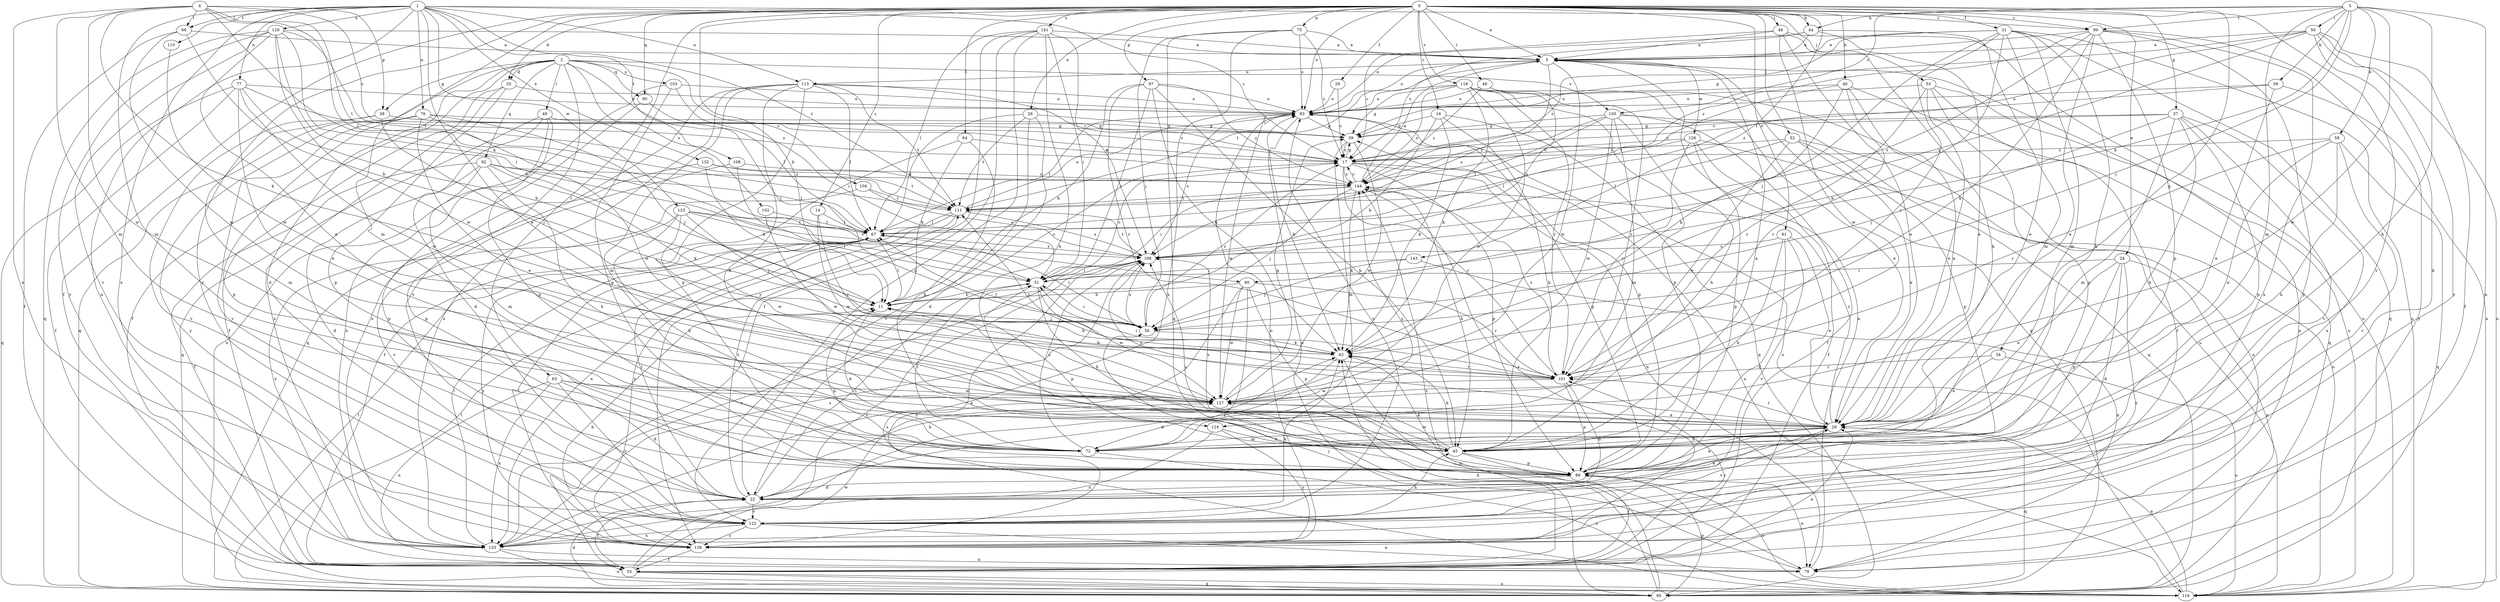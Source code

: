 strict digraph  {
0;
1;
2;
3;
4;
5;
11;
14;
16;
17;
20;
22;
24;
26;
28;
29;
31;
33;
34;
37;
38;
39;
40;
44;
45;
46;
48;
49;
50;
51;
52;
53;
56;
58;
59;
60;
62;
63;
64;
66;
67;
72;
75;
76;
77;
78;
81;
83;
87;
89;
90;
92;
95;
99;
101;
102;
103;
104;
105;
106;
108;
110;
111;
115;
116;
118;
122;
123;
124;
126;
127;
129;
132;
133;
139;
141;
143;
144;
0 -> 5  [label=a];
0 -> 11  [label=b];
0 -> 14  [label=c];
0 -> 16  [label=c];
0 -> 20  [label=d];
0 -> 24  [label=e];
0 -> 26  [label=e];
0 -> 29  [label=f];
0 -> 31  [label=f];
0 -> 33  [label=f];
0 -> 34  [label=g];
0 -> 37  [label=g];
0 -> 40  [label=h];
0 -> 44  [label=h];
0 -> 46  [label=i];
0 -> 48  [label=i];
0 -> 52  [label=j];
0 -> 53  [label=j];
0 -> 63  [label=l];
0 -> 64  [label=l];
0 -> 72  [label=m];
0 -> 75  [label=n];
0 -> 81  [label=o];
0 -> 83  [label=o];
0 -> 87  [label=p];
0 -> 90  [label=q];
0 -> 99  [label=r];
0 -> 118  [label=v];
0 -> 122  [label=v];
0 -> 139  [label=y];
0 -> 141  [label=z];
0 -> 143  [label=z];
1 -> 17  [label=c];
1 -> 28  [label=e];
1 -> 66  [label=l];
1 -> 72  [label=m];
1 -> 76  [label=n];
1 -> 77  [label=n];
1 -> 78  [label=n];
1 -> 99  [label=r];
1 -> 108  [label=t];
1 -> 110  [label=t];
1 -> 111  [label=t];
1 -> 115  [label=u];
1 -> 123  [label=w];
1 -> 129  [label=x];
1 -> 132  [label=x];
1 -> 133  [label=x];
2 -> 20  [label=d];
2 -> 22  [label=d];
2 -> 33  [label=f];
2 -> 38  [label=g];
2 -> 49  [label=i];
2 -> 56  [label=j];
2 -> 90  [label=q];
2 -> 92  [label=q];
2 -> 95  [label=q];
2 -> 102  [label=s];
2 -> 103  [label=s];
2 -> 104  [label=s];
2 -> 105  [label=s];
2 -> 122  [label=v];
3 -> 44  [label=h];
3 -> 45  [label=h];
3 -> 50  [label=i];
3 -> 56  [label=j];
3 -> 58  [label=k];
3 -> 59  [label=k];
3 -> 60  [label=k];
3 -> 72  [label=m];
3 -> 78  [label=n];
3 -> 99  [label=r];
3 -> 105  [label=s];
3 -> 124  [label=w];
4 -> 17  [label=c];
4 -> 38  [label=g];
4 -> 60  [label=k];
4 -> 62  [label=k];
4 -> 66  [label=l];
4 -> 67  [label=l];
4 -> 72  [label=m];
4 -> 111  [label=t];
4 -> 124  [label=w];
4 -> 133  [label=x];
5 -> 83  [label=o];
5 -> 95  [label=q];
5 -> 106  [label=s];
5 -> 111  [label=t];
5 -> 115  [label=u];
5 -> 116  [label=u];
5 -> 126  [label=w];
5 -> 127  [label=w];
11 -> 17  [label=c];
11 -> 56  [label=j];
11 -> 67  [label=l];
14 -> 67  [label=l];
14 -> 101  [label=r];
14 -> 127  [label=w];
16 -> 11  [label=b];
16 -> 39  [label=g];
16 -> 45  [label=h];
16 -> 62  [label=k];
16 -> 95  [label=q];
17 -> 39  [label=g];
17 -> 78  [label=n];
17 -> 89  [label=p];
17 -> 101  [label=r];
17 -> 116  [label=u];
17 -> 144  [label=z];
20 -> 33  [label=f];
20 -> 83  [label=o];
20 -> 89  [label=p];
20 -> 133  [label=x];
22 -> 28  [label=e];
22 -> 33  [label=f];
22 -> 51  [label=i];
22 -> 62  [label=k];
22 -> 67  [label=l];
22 -> 111  [label=t];
22 -> 122  [label=v];
24 -> 22  [label=d];
24 -> 28  [label=e];
24 -> 51  [label=i];
24 -> 78  [label=n];
24 -> 89  [label=p];
24 -> 139  [label=y];
26 -> 22  [label=d];
26 -> 39  [label=g];
26 -> 67  [label=l];
26 -> 111  [label=t];
26 -> 122  [label=v];
28 -> 45  [label=h];
28 -> 72  [label=m];
28 -> 95  [label=q];
28 -> 101  [label=r];
28 -> 106  [label=s];
28 -> 122  [label=v];
28 -> 144  [label=z];
29 -> 17  [label=c];
29 -> 83  [label=o];
31 -> 5  [label=a];
31 -> 28  [label=e];
31 -> 45  [label=h];
31 -> 56  [label=j];
31 -> 62  [label=k];
31 -> 72  [label=m];
31 -> 95  [label=q];
31 -> 101  [label=r];
31 -> 116  [label=u];
31 -> 144  [label=z];
33 -> 28  [label=e];
33 -> 83  [label=o];
33 -> 95  [label=q];
33 -> 101  [label=r];
33 -> 106  [label=s];
33 -> 116  [label=u];
33 -> 127  [label=w];
34 -> 28  [label=e];
34 -> 101  [label=r];
34 -> 116  [label=u];
37 -> 17  [label=c];
37 -> 39  [label=g];
37 -> 45  [label=h];
37 -> 56  [label=j];
37 -> 72  [label=m];
37 -> 89  [label=p];
37 -> 122  [label=v];
37 -> 133  [label=x];
38 -> 17  [label=c];
38 -> 39  [label=g];
38 -> 56  [label=j];
38 -> 72  [label=m];
38 -> 122  [label=v];
39 -> 17  [label=c];
39 -> 72  [label=m];
39 -> 127  [label=w];
40 -> 28  [label=e];
40 -> 62  [label=k];
40 -> 83  [label=o];
40 -> 95  [label=q];
40 -> 101  [label=r];
40 -> 111  [label=t];
44 -> 5  [label=a];
44 -> 17  [label=c];
44 -> 28  [label=e];
44 -> 72  [label=m];
44 -> 83  [label=o];
45 -> 5  [label=a];
45 -> 33  [label=f];
45 -> 62  [label=k];
45 -> 89  [label=p];
45 -> 106  [label=s];
45 -> 127  [label=w];
46 -> 83  [label=o];
46 -> 101  [label=r];
46 -> 106  [label=s];
46 -> 144  [label=z];
48 -> 5  [label=a];
48 -> 17  [label=c];
48 -> 28  [label=e];
48 -> 45  [label=h];
48 -> 116  [label=u];
48 -> 127  [label=w];
49 -> 22  [label=d];
49 -> 39  [label=g];
49 -> 89  [label=p];
49 -> 95  [label=q];
49 -> 133  [label=x];
50 -> 5  [label=a];
50 -> 22  [label=d];
50 -> 33  [label=f];
50 -> 39  [label=g];
50 -> 106  [label=s];
50 -> 111  [label=t];
50 -> 116  [label=u];
50 -> 139  [label=y];
51 -> 11  [label=b];
51 -> 17  [label=c];
51 -> 45  [label=h];
51 -> 89  [label=p];
51 -> 127  [label=w];
52 -> 17  [label=c];
52 -> 28  [label=e];
52 -> 67  [label=l];
52 -> 78  [label=n];
52 -> 89  [label=p];
52 -> 127  [label=w];
53 -> 28  [label=e];
53 -> 33  [label=f];
53 -> 78  [label=n];
53 -> 83  [label=o];
53 -> 89  [label=p];
53 -> 101  [label=r];
56 -> 17  [label=c];
56 -> 51  [label=i];
56 -> 62  [label=k];
56 -> 67  [label=l];
56 -> 106  [label=s];
58 -> 17  [label=c];
58 -> 28  [label=e];
58 -> 45  [label=h];
58 -> 95  [label=q];
58 -> 101  [label=r];
58 -> 122  [label=v];
59 -> 17  [label=c];
59 -> 28  [label=e];
59 -> 83  [label=o];
59 -> 139  [label=y];
60 -> 11  [label=b];
60 -> 89  [label=p];
60 -> 101  [label=r];
60 -> 127  [label=w];
60 -> 133  [label=x];
60 -> 139  [label=y];
62 -> 11  [label=b];
62 -> 22  [label=d];
62 -> 67  [label=l];
62 -> 78  [label=n];
62 -> 101  [label=r];
63 -> 22  [label=d];
63 -> 28  [label=e];
63 -> 78  [label=n];
63 -> 122  [label=v];
63 -> 127  [label=w];
63 -> 133  [label=x];
64 -> 11  [label=b];
64 -> 17  [label=c];
64 -> 33  [label=f];
64 -> 45  [label=h];
66 -> 5  [label=a];
66 -> 11  [label=b];
66 -> 33  [label=f];
66 -> 127  [label=w];
67 -> 106  [label=s];
67 -> 139  [label=y];
72 -> 11  [label=b];
72 -> 51  [label=i];
72 -> 106  [label=s];
72 -> 116  [label=u];
72 -> 144  [label=z];
75 -> 5  [label=a];
75 -> 17  [label=c];
75 -> 56  [label=j];
75 -> 83  [label=o];
75 -> 95  [label=q];
75 -> 133  [label=x];
76 -> 28  [label=e];
76 -> 39  [label=g];
76 -> 56  [label=j];
76 -> 89  [label=p];
76 -> 122  [label=v];
76 -> 127  [label=w];
76 -> 139  [label=y];
77 -> 11  [label=b];
77 -> 28  [label=e];
77 -> 33  [label=f];
77 -> 83  [label=o];
77 -> 95  [label=q];
77 -> 127  [label=w];
77 -> 144  [label=z];
78 -> 5  [label=a];
78 -> 56  [label=j];
81 -> 22  [label=d];
81 -> 28  [label=e];
81 -> 45  [label=h];
81 -> 106  [label=s];
81 -> 122  [label=v];
83 -> 39  [label=g];
83 -> 62  [label=k];
83 -> 67  [label=l];
83 -> 89  [label=p];
83 -> 106  [label=s];
83 -> 127  [label=w];
87 -> 11  [label=b];
87 -> 45  [label=h];
87 -> 51  [label=i];
87 -> 62  [label=k];
87 -> 83  [label=o];
87 -> 101  [label=r];
87 -> 144  [label=z];
89 -> 11  [label=b];
89 -> 22  [label=d];
89 -> 28  [label=e];
89 -> 39  [label=g];
89 -> 62  [label=k];
89 -> 78  [label=n];
89 -> 106  [label=s];
89 -> 116  [label=u];
90 -> 67  [label=l];
90 -> 133  [label=x];
92 -> 22  [label=d];
92 -> 33  [label=f];
92 -> 45  [label=h];
92 -> 62  [label=k];
92 -> 67  [label=l];
92 -> 72  [label=m];
92 -> 144  [label=z];
95 -> 22  [label=d];
95 -> 62  [label=k];
95 -> 67  [label=l];
95 -> 89  [label=p];
95 -> 144  [label=z];
99 -> 5  [label=a];
99 -> 28  [label=e];
99 -> 62  [label=k];
99 -> 89  [label=p];
99 -> 106  [label=s];
99 -> 116  [label=u];
99 -> 133  [label=x];
99 -> 139  [label=y];
99 -> 144  [label=z];
101 -> 11  [label=b];
101 -> 22  [label=d];
101 -> 51  [label=i];
101 -> 89  [label=p];
101 -> 111  [label=t];
101 -> 127  [label=w];
101 -> 144  [label=z];
102 -> 67  [label=l];
102 -> 127  [label=w];
103 -> 51  [label=i];
103 -> 83  [label=o];
103 -> 89  [label=p];
103 -> 116  [label=u];
104 -> 106  [label=s];
104 -> 111  [label=t];
104 -> 122  [label=v];
105 -> 33  [label=f];
105 -> 39  [label=g];
105 -> 45  [label=h];
105 -> 67  [label=l];
105 -> 72  [label=m];
105 -> 95  [label=q];
105 -> 127  [label=w];
105 -> 144  [label=z];
106 -> 51  [label=i];
106 -> 111  [label=t];
106 -> 133  [label=x];
108 -> 51  [label=i];
108 -> 89  [label=p];
108 -> 144  [label=z];
110 -> 127  [label=w];
111 -> 67  [label=l];
111 -> 83  [label=o];
111 -> 106  [label=s];
111 -> 133  [label=x];
111 -> 139  [label=y];
115 -> 17  [label=c];
115 -> 45  [label=h];
115 -> 67  [label=l];
115 -> 72  [label=m];
115 -> 83  [label=o];
115 -> 89  [label=p];
115 -> 95  [label=q];
115 -> 111  [label=t];
115 -> 133  [label=x];
116 -> 28  [label=e];
116 -> 67  [label=l];
116 -> 83  [label=o];
116 -> 106  [label=s];
118 -> 28  [label=e];
118 -> 39  [label=g];
118 -> 62  [label=k];
118 -> 83  [label=o];
118 -> 89  [label=p];
118 -> 101  [label=r];
118 -> 116  [label=u];
118 -> 127  [label=w];
118 -> 144  [label=z];
122 -> 45  [label=h];
122 -> 62  [label=k];
122 -> 78  [label=n];
122 -> 83  [label=o];
122 -> 133  [label=x];
122 -> 139  [label=y];
123 -> 45  [label=h];
123 -> 51  [label=i];
123 -> 56  [label=j];
123 -> 67  [label=l];
123 -> 106  [label=s];
123 -> 127  [label=w];
123 -> 133  [label=x];
124 -> 45  [label=h];
124 -> 133  [label=x];
124 -> 139  [label=y];
126 -> 17  [label=c];
126 -> 33  [label=f];
126 -> 67  [label=l];
126 -> 89  [label=p];
126 -> 101  [label=r];
126 -> 116  [label=u];
127 -> 28  [label=e];
127 -> 39  [label=g];
129 -> 5  [label=a];
129 -> 11  [label=b];
129 -> 28  [label=e];
129 -> 51  [label=i];
129 -> 95  [label=q];
129 -> 111  [label=t];
129 -> 122  [label=v];
129 -> 127  [label=w];
129 -> 139  [label=y];
132 -> 11  [label=b];
132 -> 89  [label=p];
132 -> 111  [label=t];
132 -> 144  [label=z];
133 -> 67  [label=l];
133 -> 78  [label=n];
133 -> 106  [label=s];
133 -> 116  [label=u];
139 -> 11  [label=b];
139 -> 33  [label=f];
139 -> 67  [label=l];
139 -> 83  [label=o];
139 -> 144  [label=z];
141 -> 5  [label=a];
141 -> 22  [label=d];
141 -> 33  [label=f];
141 -> 45  [label=h];
141 -> 51  [label=i];
141 -> 67  [label=l];
141 -> 106  [label=s];
141 -> 139  [label=y];
143 -> 51  [label=i];
143 -> 56  [label=j];
143 -> 78  [label=n];
144 -> 5  [label=a];
144 -> 17  [label=c];
144 -> 45  [label=h];
144 -> 51  [label=i];
144 -> 56  [label=j];
144 -> 62  [label=k];
144 -> 111  [label=t];
}
